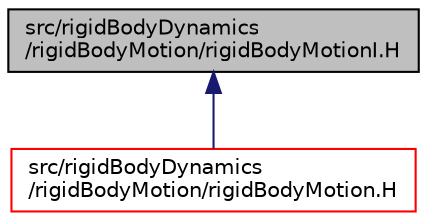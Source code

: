 digraph "src/rigidBodyDynamics/rigidBodyMotion/rigidBodyMotionI.H"
{
  bgcolor="transparent";
  edge [fontname="Helvetica",fontsize="10",labelfontname="Helvetica",labelfontsize="10"];
  node [fontname="Helvetica",fontsize="10",shape=record];
  Node1 [label="src/rigidBodyDynamics\l/rigidBodyMotion/rigidBodyMotionI.H",height=0.2,width=0.4,color="black", fillcolor="grey75", style="filled", fontcolor="black"];
  Node1 -> Node2 [dir="back",color="midnightblue",fontsize="10",style="solid",fontname="Helvetica"];
  Node2 [label="src/rigidBodyDynamics\l/rigidBodyMotion/rigidBodyMotion.H",height=0.2,width=0.4,color="red",URL="$a14795.html"];
}
